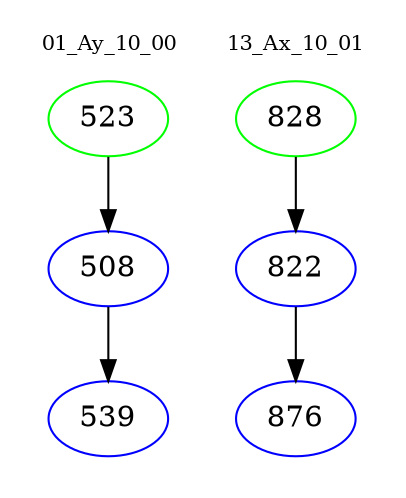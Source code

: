 digraph{
subgraph cluster_0 {
color = white
label = "01_Ay_10_00";
fontsize=10;
T0_523 [label="523", color="green"]
T0_523 -> T0_508 [color="black"]
T0_508 [label="508", color="blue"]
T0_508 -> T0_539 [color="black"]
T0_539 [label="539", color="blue"]
}
subgraph cluster_1 {
color = white
label = "13_Ax_10_01";
fontsize=10;
T1_828 [label="828", color="green"]
T1_828 -> T1_822 [color="black"]
T1_822 [label="822", color="blue"]
T1_822 -> T1_876 [color="black"]
T1_876 [label="876", color="blue"]
}
}
